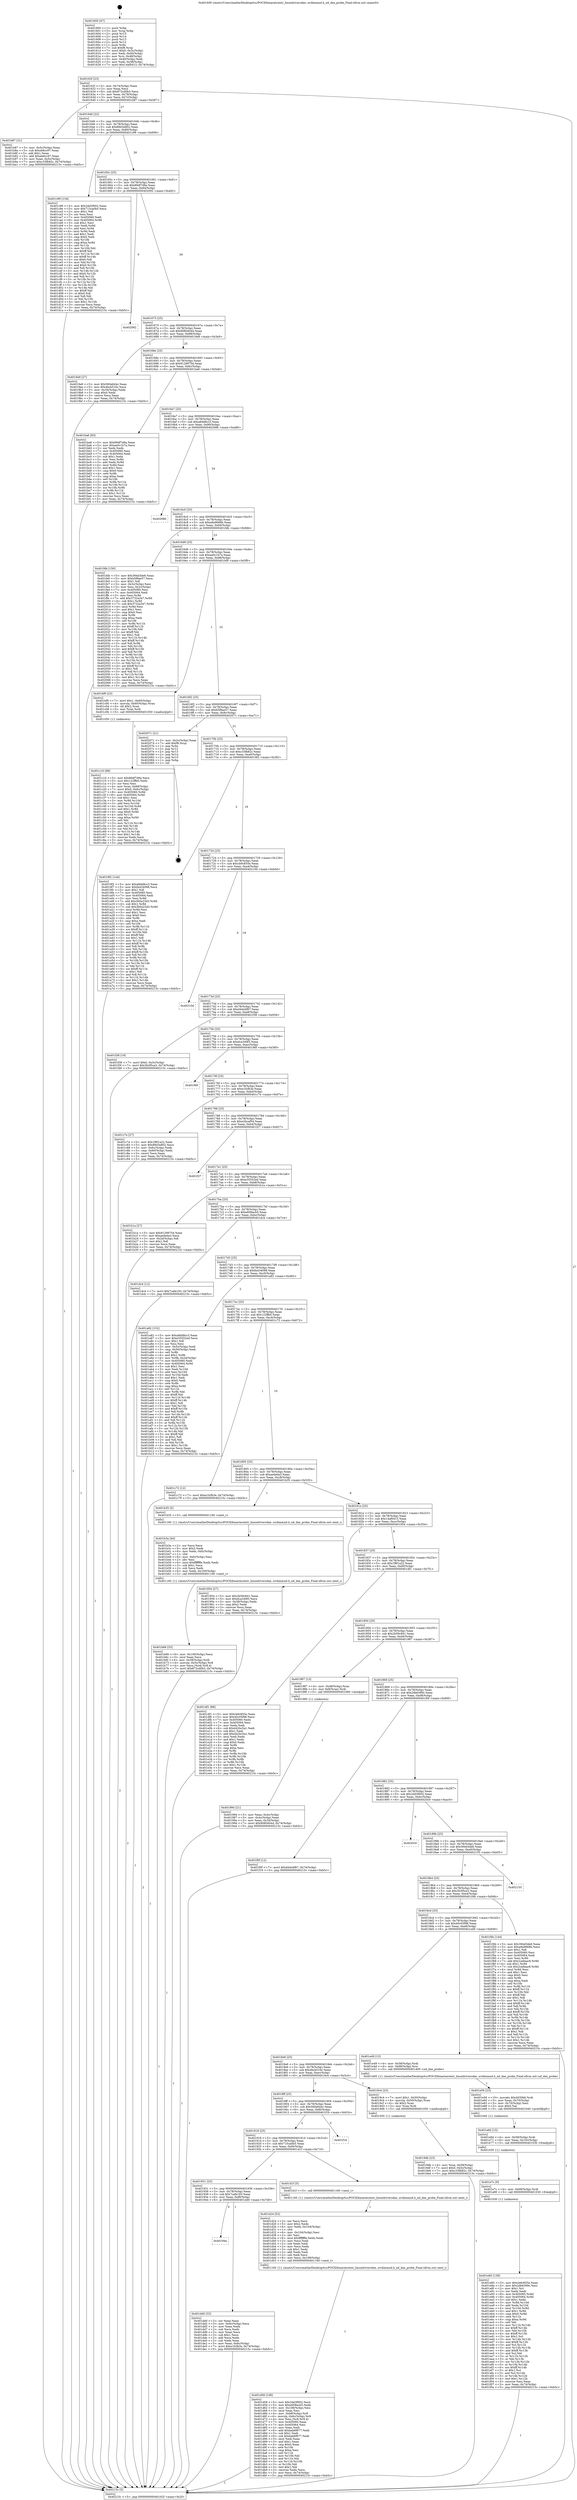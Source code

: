 digraph "0x401600" {
  label = "0x401600 (/mnt/c/Users/mathe/Desktop/tcc/POCII/binaries/extr_linuxdriversdax..nvdimmnd.h_nd_dax_probe_Final-ollvm.out::main(0))"
  labelloc = "t"
  node[shape=record]

  Entry [label="",width=0.3,height=0.3,shape=circle,fillcolor=black,style=filled]
  "0x40162f" [label="{
     0x40162f [23]\l
     | [instrs]\l
     &nbsp;&nbsp;0x40162f \<+3\>: mov -0x74(%rbp),%eax\l
     &nbsp;&nbsp;0x401632 \<+2\>: mov %eax,%ecx\l
     &nbsp;&nbsp;0x401634 \<+6\>: sub $0x872cd0b3,%ecx\l
     &nbsp;&nbsp;0x40163a \<+3\>: mov %eax,-0x78(%rbp)\l
     &nbsp;&nbsp;0x40163d \<+3\>: mov %ecx,-0x7c(%rbp)\l
     &nbsp;&nbsp;0x401640 \<+6\>: je 0000000000401b87 \<main+0x587\>\l
  }"]
  "0x401b87" [label="{
     0x401b87 [31]\l
     | [instrs]\l
     &nbsp;&nbsp;0x401b87 \<+3\>: mov -0x5c(%rbp),%eax\l
     &nbsp;&nbsp;0x401b8a \<+5\>: sub $0xeb6cc97,%eax\l
     &nbsp;&nbsp;0x401b8f \<+3\>: add $0x1,%eax\l
     &nbsp;&nbsp;0x401b92 \<+5\>: add $0xeb6cc97,%eax\l
     &nbsp;&nbsp;0x401b97 \<+3\>: mov %eax,-0x5c(%rbp)\l
     &nbsp;&nbsp;0x401b9a \<+7\>: movl $0xc33fb82c,-0x74(%rbp)\l
     &nbsp;&nbsp;0x401ba1 \<+5\>: jmp 000000000040215c \<main+0xb5c\>\l
  }"]
  "0x401646" [label="{
     0x401646 [22]\l
     | [instrs]\l
     &nbsp;&nbsp;0x401646 \<+5\>: jmp 000000000040164b \<main+0x4b\>\l
     &nbsp;&nbsp;0x40164b \<+3\>: mov -0x78(%rbp),%eax\l
     &nbsp;&nbsp;0x40164e \<+5\>: sub $0x89d3e802,%eax\l
     &nbsp;&nbsp;0x401653 \<+3\>: mov %eax,-0x80(%rbp)\l
     &nbsp;&nbsp;0x401656 \<+6\>: je 0000000000401c99 \<main+0x699\>\l
  }"]
  Exit [label="",width=0.3,height=0.3,shape=circle,fillcolor=black,style=filled,peripheries=2]
  "0x401c99" [label="{
     0x401c99 [134]\l
     | [instrs]\l
     &nbsp;&nbsp;0x401c99 \<+5\>: mov $0x2dd3f002,%eax\l
     &nbsp;&nbsp;0x401c9e \<+5\>: mov $0x715ca0b5,%ecx\l
     &nbsp;&nbsp;0x401ca3 \<+2\>: mov $0x1,%dl\l
     &nbsp;&nbsp;0x401ca5 \<+2\>: xor %esi,%esi\l
     &nbsp;&nbsp;0x401ca7 \<+7\>: mov 0x405060,%edi\l
     &nbsp;&nbsp;0x401cae \<+8\>: mov 0x405064,%r8d\l
     &nbsp;&nbsp;0x401cb6 \<+3\>: sub $0x1,%esi\l
     &nbsp;&nbsp;0x401cb9 \<+3\>: mov %edi,%r9d\l
     &nbsp;&nbsp;0x401cbc \<+3\>: add %esi,%r9d\l
     &nbsp;&nbsp;0x401cbf \<+4\>: imul %r9d,%edi\l
     &nbsp;&nbsp;0x401cc3 \<+3\>: and $0x1,%edi\l
     &nbsp;&nbsp;0x401cc6 \<+3\>: cmp $0x0,%edi\l
     &nbsp;&nbsp;0x401cc9 \<+4\>: sete %r10b\l
     &nbsp;&nbsp;0x401ccd \<+4\>: cmp $0xa,%r8d\l
     &nbsp;&nbsp;0x401cd1 \<+4\>: setl %r11b\l
     &nbsp;&nbsp;0x401cd5 \<+3\>: mov %r10b,%bl\l
     &nbsp;&nbsp;0x401cd8 \<+3\>: xor $0xff,%bl\l
     &nbsp;&nbsp;0x401cdb \<+3\>: mov %r11b,%r14b\l
     &nbsp;&nbsp;0x401cde \<+4\>: xor $0xff,%r14b\l
     &nbsp;&nbsp;0x401ce2 \<+3\>: xor $0x0,%dl\l
     &nbsp;&nbsp;0x401ce5 \<+3\>: mov %bl,%r15b\l
     &nbsp;&nbsp;0x401ce8 \<+4\>: and $0x0,%r15b\l
     &nbsp;&nbsp;0x401cec \<+3\>: and %dl,%r10b\l
     &nbsp;&nbsp;0x401cef \<+3\>: mov %r14b,%r12b\l
     &nbsp;&nbsp;0x401cf2 \<+4\>: and $0x0,%r12b\l
     &nbsp;&nbsp;0x401cf6 \<+3\>: and %dl,%r11b\l
     &nbsp;&nbsp;0x401cf9 \<+3\>: or %r10b,%r15b\l
     &nbsp;&nbsp;0x401cfc \<+3\>: or %r11b,%r12b\l
     &nbsp;&nbsp;0x401cff \<+3\>: xor %r12b,%r15b\l
     &nbsp;&nbsp;0x401d02 \<+3\>: or %r14b,%bl\l
     &nbsp;&nbsp;0x401d05 \<+3\>: xor $0xff,%bl\l
     &nbsp;&nbsp;0x401d08 \<+3\>: or $0x0,%dl\l
     &nbsp;&nbsp;0x401d0b \<+2\>: and %dl,%bl\l
     &nbsp;&nbsp;0x401d0d \<+3\>: or %bl,%r15b\l
     &nbsp;&nbsp;0x401d10 \<+4\>: test $0x1,%r15b\l
     &nbsp;&nbsp;0x401d14 \<+3\>: cmovne %ecx,%eax\l
     &nbsp;&nbsp;0x401d17 \<+3\>: mov %eax,-0x74(%rbp)\l
     &nbsp;&nbsp;0x401d1a \<+5\>: jmp 000000000040215c \<main+0xb5c\>\l
  }"]
  "0x40165c" [label="{
     0x40165c [25]\l
     | [instrs]\l
     &nbsp;&nbsp;0x40165c \<+5\>: jmp 0000000000401661 \<main+0x61\>\l
     &nbsp;&nbsp;0x401661 \<+3\>: mov -0x78(%rbp),%eax\l
     &nbsp;&nbsp;0x401664 \<+5\>: sub $0x89df7d9a,%eax\l
     &nbsp;&nbsp;0x401669 \<+6\>: mov %eax,-0x84(%rbp)\l
     &nbsp;&nbsp;0x40166f \<+6\>: je 0000000000402092 \<main+0xa92\>\l
  }"]
  "0x401e85" [label="{
     0x401e85 [138]\l
     | [instrs]\l
     &nbsp;&nbsp;0x401e85 \<+5\>: mov $0xcb9c855e,%eax\l
     &nbsp;&nbsp;0x401e8a \<+5\>: mov $0x2db6399c,%esi\l
     &nbsp;&nbsp;0x401e8f \<+2\>: mov $0x1,%cl\l
     &nbsp;&nbsp;0x401e91 \<+2\>: xor %edx,%edx\l
     &nbsp;&nbsp;0x401e93 \<+8\>: mov 0x405060,%r8d\l
     &nbsp;&nbsp;0x401e9b \<+8\>: mov 0x405064,%r9d\l
     &nbsp;&nbsp;0x401ea3 \<+3\>: sub $0x1,%edx\l
     &nbsp;&nbsp;0x401ea6 \<+3\>: mov %r8d,%r10d\l
     &nbsp;&nbsp;0x401ea9 \<+3\>: add %edx,%r10d\l
     &nbsp;&nbsp;0x401eac \<+4\>: imul %r10d,%r8d\l
     &nbsp;&nbsp;0x401eb0 \<+4\>: and $0x1,%r8d\l
     &nbsp;&nbsp;0x401eb4 \<+4\>: cmp $0x0,%r8d\l
     &nbsp;&nbsp;0x401eb8 \<+4\>: sete %r11b\l
     &nbsp;&nbsp;0x401ebc \<+4\>: cmp $0xa,%r9d\l
     &nbsp;&nbsp;0x401ec0 \<+3\>: setl %bl\l
     &nbsp;&nbsp;0x401ec3 \<+3\>: mov %r11b,%r14b\l
     &nbsp;&nbsp;0x401ec6 \<+4\>: xor $0xff,%r14b\l
     &nbsp;&nbsp;0x401eca \<+3\>: mov %bl,%r15b\l
     &nbsp;&nbsp;0x401ecd \<+4\>: xor $0xff,%r15b\l
     &nbsp;&nbsp;0x401ed1 \<+3\>: xor $0x1,%cl\l
     &nbsp;&nbsp;0x401ed4 \<+3\>: mov %r14b,%r12b\l
     &nbsp;&nbsp;0x401ed7 \<+4\>: and $0xff,%r12b\l
     &nbsp;&nbsp;0x401edb \<+3\>: and %cl,%r11b\l
     &nbsp;&nbsp;0x401ede \<+3\>: mov %r15b,%r13b\l
     &nbsp;&nbsp;0x401ee1 \<+4\>: and $0xff,%r13b\l
     &nbsp;&nbsp;0x401ee5 \<+2\>: and %cl,%bl\l
     &nbsp;&nbsp;0x401ee7 \<+3\>: or %r11b,%r12b\l
     &nbsp;&nbsp;0x401eea \<+3\>: or %bl,%r13b\l
     &nbsp;&nbsp;0x401eed \<+3\>: xor %r13b,%r12b\l
     &nbsp;&nbsp;0x401ef0 \<+3\>: or %r15b,%r14b\l
     &nbsp;&nbsp;0x401ef3 \<+4\>: xor $0xff,%r14b\l
     &nbsp;&nbsp;0x401ef7 \<+3\>: or $0x1,%cl\l
     &nbsp;&nbsp;0x401efa \<+3\>: and %cl,%r14b\l
     &nbsp;&nbsp;0x401efd \<+3\>: or %r14b,%r12b\l
     &nbsp;&nbsp;0x401f00 \<+4\>: test $0x1,%r12b\l
     &nbsp;&nbsp;0x401f04 \<+3\>: cmovne %esi,%eax\l
     &nbsp;&nbsp;0x401f07 \<+3\>: mov %eax,-0x74(%rbp)\l
     &nbsp;&nbsp;0x401f0a \<+5\>: jmp 000000000040215c \<main+0xb5c\>\l
  }"]
  "0x402092" [label="{
     0x402092\l
  }", style=dashed]
  "0x401675" [label="{
     0x401675 [25]\l
     | [instrs]\l
     &nbsp;&nbsp;0x401675 \<+5\>: jmp 000000000040167a \<main+0x7a\>\l
     &nbsp;&nbsp;0x40167a \<+3\>: mov -0x78(%rbp),%eax\l
     &nbsp;&nbsp;0x40167d \<+5\>: sub $0x90804044,%eax\l
     &nbsp;&nbsp;0x401682 \<+6\>: mov %eax,-0x88(%rbp)\l
     &nbsp;&nbsp;0x401688 \<+6\>: je 00000000004019a9 \<main+0x3a9\>\l
  }"]
  "0x401e7c" [label="{
     0x401e7c [9]\l
     | [instrs]\l
     &nbsp;&nbsp;0x401e7c \<+4\>: mov -0x68(%rbp),%rdi\l
     &nbsp;&nbsp;0x401e80 \<+5\>: call 0000000000401030 \<free@plt\>\l
     | [calls]\l
     &nbsp;&nbsp;0x401030 \{1\} (unknown)\l
  }"]
  "0x4019a9" [label="{
     0x4019a9 [27]\l
     | [instrs]\l
     &nbsp;&nbsp;0x4019a9 \<+5\>: mov $0x560a644c,%eax\l
     &nbsp;&nbsp;0x4019ae \<+5\>: mov $0x4bcb516c,%ecx\l
     &nbsp;&nbsp;0x4019b3 \<+3\>: mov -0x34(%rbp),%edx\l
     &nbsp;&nbsp;0x4019b6 \<+3\>: cmp $0x0,%edx\l
     &nbsp;&nbsp;0x4019b9 \<+3\>: cmove %ecx,%eax\l
     &nbsp;&nbsp;0x4019bc \<+3\>: mov %eax,-0x74(%rbp)\l
     &nbsp;&nbsp;0x4019bf \<+5\>: jmp 000000000040215c \<main+0xb5c\>\l
  }"]
  "0x40168e" [label="{
     0x40168e [25]\l
     | [instrs]\l
     &nbsp;&nbsp;0x40168e \<+5\>: jmp 0000000000401693 \<main+0x93\>\l
     &nbsp;&nbsp;0x401693 \<+3\>: mov -0x78(%rbp),%eax\l
     &nbsp;&nbsp;0x401696 \<+5\>: sub $0x9129975d,%eax\l
     &nbsp;&nbsp;0x40169b \<+6\>: mov %eax,-0x8c(%rbp)\l
     &nbsp;&nbsp;0x4016a1 \<+6\>: je 0000000000401ba6 \<main+0x5a6\>\l
  }"]
  "0x401e6d" [label="{
     0x401e6d [15]\l
     | [instrs]\l
     &nbsp;&nbsp;0x401e6d \<+4\>: mov -0x58(%rbp),%rdi\l
     &nbsp;&nbsp;0x401e71 \<+6\>: mov %eax,-0x10c(%rbp)\l
     &nbsp;&nbsp;0x401e77 \<+5\>: call 0000000000401030 \<free@plt\>\l
     | [calls]\l
     &nbsp;&nbsp;0x401030 \{1\} (unknown)\l
  }"]
  "0x401ba6" [label="{
     0x401ba6 [83]\l
     | [instrs]\l
     &nbsp;&nbsp;0x401ba6 \<+5\>: mov $0x89df7d9a,%eax\l
     &nbsp;&nbsp;0x401bab \<+5\>: mov $0xae0c1b7a,%ecx\l
     &nbsp;&nbsp;0x401bb0 \<+2\>: xor %edx,%edx\l
     &nbsp;&nbsp;0x401bb2 \<+7\>: mov 0x405060,%esi\l
     &nbsp;&nbsp;0x401bb9 \<+7\>: mov 0x405064,%edi\l
     &nbsp;&nbsp;0x401bc0 \<+3\>: sub $0x1,%edx\l
     &nbsp;&nbsp;0x401bc3 \<+3\>: mov %esi,%r8d\l
     &nbsp;&nbsp;0x401bc6 \<+3\>: add %edx,%r8d\l
     &nbsp;&nbsp;0x401bc9 \<+4\>: imul %r8d,%esi\l
     &nbsp;&nbsp;0x401bcd \<+3\>: and $0x1,%esi\l
     &nbsp;&nbsp;0x401bd0 \<+3\>: cmp $0x0,%esi\l
     &nbsp;&nbsp;0x401bd3 \<+4\>: sete %r9b\l
     &nbsp;&nbsp;0x401bd7 \<+3\>: cmp $0xa,%edi\l
     &nbsp;&nbsp;0x401bda \<+4\>: setl %r10b\l
     &nbsp;&nbsp;0x401bde \<+3\>: mov %r9b,%r11b\l
     &nbsp;&nbsp;0x401be1 \<+3\>: and %r10b,%r11b\l
     &nbsp;&nbsp;0x401be4 \<+3\>: xor %r10b,%r9b\l
     &nbsp;&nbsp;0x401be7 \<+3\>: or %r9b,%r11b\l
     &nbsp;&nbsp;0x401bea \<+4\>: test $0x1,%r11b\l
     &nbsp;&nbsp;0x401bee \<+3\>: cmovne %ecx,%eax\l
     &nbsp;&nbsp;0x401bf1 \<+3\>: mov %eax,-0x74(%rbp)\l
     &nbsp;&nbsp;0x401bf4 \<+5\>: jmp 000000000040215c \<main+0xb5c\>\l
  }"]
  "0x4016a7" [label="{
     0x4016a7 [25]\l
     | [instrs]\l
     &nbsp;&nbsp;0x4016a7 \<+5\>: jmp 00000000004016ac \<main+0xac\>\l
     &nbsp;&nbsp;0x4016ac \<+3\>: mov -0x78(%rbp),%eax\l
     &nbsp;&nbsp;0x4016af \<+5\>: sub $0xa8dd8cc3,%eax\l
     &nbsp;&nbsp;0x4016b4 \<+6\>: mov %eax,-0x90(%rbp)\l
     &nbsp;&nbsp;0x4016ba \<+6\>: je 0000000000402086 \<main+0xa86\>\l
  }"]
  "0x401e56" [label="{
     0x401e56 [23]\l
     | [instrs]\l
     &nbsp;&nbsp;0x401e56 \<+10\>: movabs $0x4030b6,%rdi\l
     &nbsp;&nbsp;0x401e60 \<+3\>: mov %eax,-0x70(%rbp)\l
     &nbsp;&nbsp;0x401e63 \<+3\>: mov -0x70(%rbp),%esi\l
     &nbsp;&nbsp;0x401e66 \<+2\>: mov $0x0,%al\l
     &nbsp;&nbsp;0x401e68 \<+5\>: call 0000000000401040 \<printf@plt\>\l
     | [calls]\l
     &nbsp;&nbsp;0x401040 \{1\} (unknown)\l
  }"]
  "0x402086" [label="{
     0x402086\l
  }", style=dashed]
  "0x4016c0" [label="{
     0x4016c0 [25]\l
     | [instrs]\l
     &nbsp;&nbsp;0x4016c0 \<+5\>: jmp 00000000004016c5 \<main+0xc5\>\l
     &nbsp;&nbsp;0x4016c5 \<+3\>: mov -0x78(%rbp),%eax\l
     &nbsp;&nbsp;0x4016c8 \<+5\>: sub $0xa9a9668b,%eax\l
     &nbsp;&nbsp;0x4016cd \<+6\>: mov %eax,-0x94(%rbp)\l
     &nbsp;&nbsp;0x4016d3 \<+6\>: je 0000000000401fdb \<main+0x9db\>\l
  }"]
  "0x40194a" [label="{
     0x40194a\l
  }", style=dashed]
  "0x401fdb" [label="{
     0x401fdb [150]\l
     | [instrs]\l
     &nbsp;&nbsp;0x401fdb \<+5\>: mov $0x394d3de6,%eax\l
     &nbsp;&nbsp;0x401fe0 \<+5\>: mov $0xb5f8ae57,%ecx\l
     &nbsp;&nbsp;0x401fe5 \<+2\>: mov $0x1,%dl\l
     &nbsp;&nbsp;0x401fe7 \<+3\>: mov -0x3c(%rbp),%esi\l
     &nbsp;&nbsp;0x401fea \<+3\>: mov %esi,-0x2c(%rbp)\l
     &nbsp;&nbsp;0x401fed \<+7\>: mov 0x405060,%esi\l
     &nbsp;&nbsp;0x401ff4 \<+7\>: mov 0x405064,%edi\l
     &nbsp;&nbsp;0x401ffb \<+3\>: mov %esi,%r8d\l
     &nbsp;&nbsp;0x401ffe \<+7\>: add $0x3732a347,%r8d\l
     &nbsp;&nbsp;0x402005 \<+4\>: sub $0x1,%r8d\l
     &nbsp;&nbsp;0x402009 \<+7\>: sub $0x3732a347,%r8d\l
     &nbsp;&nbsp;0x402010 \<+4\>: imul %r8d,%esi\l
     &nbsp;&nbsp;0x402014 \<+3\>: and $0x1,%esi\l
     &nbsp;&nbsp;0x402017 \<+3\>: cmp $0x0,%esi\l
     &nbsp;&nbsp;0x40201a \<+4\>: sete %r9b\l
     &nbsp;&nbsp;0x40201e \<+3\>: cmp $0xa,%edi\l
     &nbsp;&nbsp;0x402021 \<+4\>: setl %r10b\l
     &nbsp;&nbsp;0x402025 \<+3\>: mov %r9b,%r11b\l
     &nbsp;&nbsp;0x402028 \<+4\>: xor $0xff,%r11b\l
     &nbsp;&nbsp;0x40202c \<+3\>: mov %r10b,%bl\l
     &nbsp;&nbsp;0x40202f \<+3\>: xor $0xff,%bl\l
     &nbsp;&nbsp;0x402032 \<+3\>: xor $0x1,%dl\l
     &nbsp;&nbsp;0x402035 \<+3\>: mov %r11b,%r14b\l
     &nbsp;&nbsp;0x402038 \<+4\>: and $0xff,%r14b\l
     &nbsp;&nbsp;0x40203c \<+3\>: and %dl,%r9b\l
     &nbsp;&nbsp;0x40203f \<+3\>: mov %bl,%r15b\l
     &nbsp;&nbsp;0x402042 \<+4\>: and $0xff,%r15b\l
     &nbsp;&nbsp;0x402046 \<+3\>: and %dl,%r10b\l
     &nbsp;&nbsp;0x402049 \<+3\>: or %r9b,%r14b\l
     &nbsp;&nbsp;0x40204c \<+3\>: or %r10b,%r15b\l
     &nbsp;&nbsp;0x40204f \<+3\>: xor %r15b,%r14b\l
     &nbsp;&nbsp;0x402052 \<+3\>: or %bl,%r11b\l
     &nbsp;&nbsp;0x402055 \<+4\>: xor $0xff,%r11b\l
     &nbsp;&nbsp;0x402059 \<+3\>: or $0x1,%dl\l
     &nbsp;&nbsp;0x40205c \<+3\>: and %dl,%r11b\l
     &nbsp;&nbsp;0x40205f \<+3\>: or %r11b,%r14b\l
     &nbsp;&nbsp;0x402062 \<+4\>: test $0x1,%r14b\l
     &nbsp;&nbsp;0x402066 \<+3\>: cmovne %ecx,%eax\l
     &nbsp;&nbsp;0x402069 \<+3\>: mov %eax,-0x74(%rbp)\l
     &nbsp;&nbsp;0x40206c \<+5\>: jmp 000000000040215c \<main+0xb5c\>\l
  }"]
  "0x4016d9" [label="{
     0x4016d9 [25]\l
     | [instrs]\l
     &nbsp;&nbsp;0x4016d9 \<+5\>: jmp 00000000004016de \<main+0xde\>\l
     &nbsp;&nbsp;0x4016de \<+3\>: mov -0x78(%rbp),%eax\l
     &nbsp;&nbsp;0x4016e1 \<+5\>: sub $0xae0c1b7a,%eax\l
     &nbsp;&nbsp;0x4016e6 \<+6\>: mov %eax,-0x98(%rbp)\l
     &nbsp;&nbsp;0x4016ec \<+6\>: je 0000000000401bf9 \<main+0x5f9\>\l
  }"]
  "0x401dd0" [label="{
     0x401dd0 [33]\l
     | [instrs]\l
     &nbsp;&nbsp;0x401dd0 \<+2\>: xor %eax,%eax\l
     &nbsp;&nbsp;0x401dd2 \<+3\>: mov -0x6c(%rbp),%ecx\l
     &nbsp;&nbsp;0x401dd5 \<+2\>: mov %eax,%edx\l
     &nbsp;&nbsp;0x401dd7 \<+2\>: sub %ecx,%edx\l
     &nbsp;&nbsp;0x401dd9 \<+2\>: mov %eax,%ecx\l
     &nbsp;&nbsp;0x401ddb \<+3\>: sub $0x1,%ecx\l
     &nbsp;&nbsp;0x401dde \<+2\>: add %ecx,%edx\l
     &nbsp;&nbsp;0x401de0 \<+2\>: sub %edx,%eax\l
     &nbsp;&nbsp;0x401de2 \<+3\>: mov %eax,-0x6c(%rbp)\l
     &nbsp;&nbsp;0x401de5 \<+7\>: movl $0xe1fcfb3e,-0x74(%rbp)\l
     &nbsp;&nbsp;0x401dec \<+5\>: jmp 000000000040215c \<main+0xb5c\>\l
  }"]
  "0x401bf9" [label="{
     0x401bf9 [23]\l
     | [instrs]\l
     &nbsp;&nbsp;0x401bf9 \<+7\>: movl $0x1,-0x60(%rbp)\l
     &nbsp;&nbsp;0x401c00 \<+4\>: movslq -0x60(%rbp),%rax\l
     &nbsp;&nbsp;0x401c04 \<+4\>: shl $0x2,%rax\l
     &nbsp;&nbsp;0x401c08 \<+3\>: mov %rax,%rdi\l
     &nbsp;&nbsp;0x401c0b \<+5\>: call 0000000000401050 \<malloc@plt\>\l
     | [calls]\l
     &nbsp;&nbsp;0x401050 \{1\} (unknown)\l
  }"]
  "0x4016f2" [label="{
     0x4016f2 [25]\l
     | [instrs]\l
     &nbsp;&nbsp;0x4016f2 \<+5\>: jmp 00000000004016f7 \<main+0xf7\>\l
     &nbsp;&nbsp;0x4016f7 \<+3\>: mov -0x78(%rbp),%eax\l
     &nbsp;&nbsp;0x4016fa \<+5\>: sub $0xb5f8ae57,%eax\l
     &nbsp;&nbsp;0x4016ff \<+6\>: mov %eax,-0x9c(%rbp)\l
     &nbsp;&nbsp;0x401705 \<+6\>: je 0000000000402071 \<main+0xa71\>\l
  }"]
  "0x401d58" [label="{
     0x401d58 [108]\l
     | [instrs]\l
     &nbsp;&nbsp;0x401d58 \<+5\>: mov $0x2dd3f002,%ecx\l
     &nbsp;&nbsp;0x401d5d \<+5\>: mov $0xe608acb5,%edx\l
     &nbsp;&nbsp;0x401d62 \<+6\>: mov -0x108(%rbp),%esi\l
     &nbsp;&nbsp;0x401d68 \<+3\>: imul %eax,%esi\l
     &nbsp;&nbsp;0x401d6b \<+4\>: mov -0x68(%rbp),%r8\l
     &nbsp;&nbsp;0x401d6f \<+4\>: movslq -0x6c(%rbp),%r9\l
     &nbsp;&nbsp;0x401d73 \<+4\>: mov %esi,(%r8,%r9,4)\l
     &nbsp;&nbsp;0x401d77 \<+7\>: mov 0x405060,%eax\l
     &nbsp;&nbsp;0x401d7e \<+7\>: mov 0x405064,%esi\l
     &nbsp;&nbsp;0x401d85 \<+2\>: mov %eax,%edi\l
     &nbsp;&nbsp;0x401d87 \<+6\>: add $0xbab6f677,%edi\l
     &nbsp;&nbsp;0x401d8d \<+3\>: sub $0x1,%edi\l
     &nbsp;&nbsp;0x401d90 \<+6\>: sub $0xbab6f677,%edi\l
     &nbsp;&nbsp;0x401d96 \<+3\>: imul %edi,%eax\l
     &nbsp;&nbsp;0x401d99 \<+3\>: and $0x1,%eax\l
     &nbsp;&nbsp;0x401d9c \<+3\>: cmp $0x0,%eax\l
     &nbsp;&nbsp;0x401d9f \<+4\>: sete %r10b\l
     &nbsp;&nbsp;0x401da3 \<+3\>: cmp $0xa,%esi\l
     &nbsp;&nbsp;0x401da6 \<+4\>: setl %r11b\l
     &nbsp;&nbsp;0x401daa \<+3\>: mov %r10b,%bl\l
     &nbsp;&nbsp;0x401dad \<+3\>: and %r11b,%bl\l
     &nbsp;&nbsp;0x401db0 \<+3\>: xor %r11b,%r10b\l
     &nbsp;&nbsp;0x401db3 \<+3\>: or %r10b,%bl\l
     &nbsp;&nbsp;0x401db6 \<+3\>: test $0x1,%bl\l
     &nbsp;&nbsp;0x401db9 \<+3\>: cmovne %edx,%ecx\l
     &nbsp;&nbsp;0x401dbc \<+3\>: mov %ecx,-0x74(%rbp)\l
     &nbsp;&nbsp;0x401dbf \<+5\>: jmp 000000000040215c \<main+0xb5c\>\l
  }"]
  "0x402071" [label="{
     0x402071 [21]\l
     | [instrs]\l
     &nbsp;&nbsp;0x402071 \<+3\>: mov -0x2c(%rbp),%eax\l
     &nbsp;&nbsp;0x402074 \<+7\>: add $0xf8,%rsp\l
     &nbsp;&nbsp;0x40207b \<+1\>: pop %rbx\l
     &nbsp;&nbsp;0x40207c \<+2\>: pop %r12\l
     &nbsp;&nbsp;0x40207e \<+2\>: pop %r13\l
     &nbsp;&nbsp;0x402080 \<+2\>: pop %r14\l
     &nbsp;&nbsp;0x402082 \<+2\>: pop %r15\l
     &nbsp;&nbsp;0x402084 \<+1\>: pop %rbp\l
     &nbsp;&nbsp;0x402085 \<+1\>: ret\l
  }"]
  "0x40170b" [label="{
     0x40170b [25]\l
     | [instrs]\l
     &nbsp;&nbsp;0x40170b \<+5\>: jmp 0000000000401710 \<main+0x110\>\l
     &nbsp;&nbsp;0x401710 \<+3\>: mov -0x78(%rbp),%eax\l
     &nbsp;&nbsp;0x401713 \<+5\>: sub $0xc33fb82c,%eax\l
     &nbsp;&nbsp;0x401718 \<+6\>: mov %eax,-0xa0(%rbp)\l
     &nbsp;&nbsp;0x40171e \<+6\>: je 00000000004019f2 \<main+0x3f2\>\l
  }"]
  "0x401d24" [label="{
     0x401d24 [52]\l
     | [instrs]\l
     &nbsp;&nbsp;0x401d24 \<+2\>: xor %ecx,%ecx\l
     &nbsp;&nbsp;0x401d26 \<+5\>: mov $0x2,%edx\l
     &nbsp;&nbsp;0x401d2b \<+6\>: mov %edx,-0x104(%rbp)\l
     &nbsp;&nbsp;0x401d31 \<+1\>: cltd\l
     &nbsp;&nbsp;0x401d32 \<+6\>: mov -0x104(%rbp),%esi\l
     &nbsp;&nbsp;0x401d38 \<+2\>: idiv %esi\l
     &nbsp;&nbsp;0x401d3a \<+6\>: imul $0xfffffffe,%edx,%edx\l
     &nbsp;&nbsp;0x401d40 \<+2\>: mov %ecx,%edi\l
     &nbsp;&nbsp;0x401d42 \<+2\>: sub %edx,%edi\l
     &nbsp;&nbsp;0x401d44 \<+2\>: mov %ecx,%edx\l
     &nbsp;&nbsp;0x401d46 \<+3\>: sub $0x1,%edx\l
     &nbsp;&nbsp;0x401d49 \<+2\>: add %edx,%edi\l
     &nbsp;&nbsp;0x401d4b \<+2\>: sub %edi,%ecx\l
     &nbsp;&nbsp;0x401d4d \<+6\>: mov %ecx,-0x108(%rbp)\l
     &nbsp;&nbsp;0x401d53 \<+5\>: call 0000000000401160 \<next_i\>\l
     | [calls]\l
     &nbsp;&nbsp;0x401160 \{1\} (/mnt/c/Users/mathe/Desktop/tcc/POCII/binaries/extr_linuxdriversdax..nvdimmnd.h_nd_dax_probe_Final-ollvm.out::next_i)\l
  }"]
  "0x4019f2" [label="{
     0x4019f2 [144]\l
     | [instrs]\l
     &nbsp;&nbsp;0x4019f2 \<+5\>: mov $0xa8dd8cc3,%eax\l
     &nbsp;&nbsp;0x4019f7 \<+5\>: mov $0xfa434098,%ecx\l
     &nbsp;&nbsp;0x4019fc \<+2\>: mov $0x1,%dl\l
     &nbsp;&nbsp;0x4019fe \<+7\>: mov 0x405060,%esi\l
     &nbsp;&nbsp;0x401a05 \<+7\>: mov 0x405064,%edi\l
     &nbsp;&nbsp;0x401a0c \<+3\>: mov %esi,%r8d\l
     &nbsp;&nbsp;0x401a0f \<+7\>: add $0x3b0a23d3,%r8d\l
     &nbsp;&nbsp;0x401a16 \<+4\>: sub $0x1,%r8d\l
     &nbsp;&nbsp;0x401a1a \<+7\>: sub $0x3b0a23d3,%r8d\l
     &nbsp;&nbsp;0x401a21 \<+4\>: imul %r8d,%esi\l
     &nbsp;&nbsp;0x401a25 \<+3\>: and $0x1,%esi\l
     &nbsp;&nbsp;0x401a28 \<+3\>: cmp $0x0,%esi\l
     &nbsp;&nbsp;0x401a2b \<+4\>: sete %r9b\l
     &nbsp;&nbsp;0x401a2f \<+3\>: cmp $0xa,%edi\l
     &nbsp;&nbsp;0x401a32 \<+4\>: setl %r10b\l
     &nbsp;&nbsp;0x401a36 \<+3\>: mov %r9b,%r11b\l
     &nbsp;&nbsp;0x401a39 \<+4\>: xor $0xff,%r11b\l
     &nbsp;&nbsp;0x401a3d \<+3\>: mov %r10b,%bl\l
     &nbsp;&nbsp;0x401a40 \<+3\>: xor $0xff,%bl\l
     &nbsp;&nbsp;0x401a43 \<+3\>: xor $0x1,%dl\l
     &nbsp;&nbsp;0x401a46 \<+3\>: mov %r11b,%r14b\l
     &nbsp;&nbsp;0x401a49 \<+4\>: and $0xff,%r14b\l
     &nbsp;&nbsp;0x401a4d \<+3\>: and %dl,%r9b\l
     &nbsp;&nbsp;0x401a50 \<+3\>: mov %bl,%r15b\l
     &nbsp;&nbsp;0x401a53 \<+4\>: and $0xff,%r15b\l
     &nbsp;&nbsp;0x401a57 \<+3\>: and %dl,%r10b\l
     &nbsp;&nbsp;0x401a5a \<+3\>: or %r9b,%r14b\l
     &nbsp;&nbsp;0x401a5d \<+3\>: or %r10b,%r15b\l
     &nbsp;&nbsp;0x401a60 \<+3\>: xor %r15b,%r14b\l
     &nbsp;&nbsp;0x401a63 \<+3\>: or %bl,%r11b\l
     &nbsp;&nbsp;0x401a66 \<+4\>: xor $0xff,%r11b\l
     &nbsp;&nbsp;0x401a6a \<+3\>: or $0x1,%dl\l
     &nbsp;&nbsp;0x401a6d \<+3\>: and %dl,%r11b\l
     &nbsp;&nbsp;0x401a70 \<+3\>: or %r11b,%r14b\l
     &nbsp;&nbsp;0x401a73 \<+4\>: test $0x1,%r14b\l
     &nbsp;&nbsp;0x401a77 \<+3\>: cmovne %ecx,%eax\l
     &nbsp;&nbsp;0x401a7a \<+3\>: mov %eax,-0x74(%rbp)\l
     &nbsp;&nbsp;0x401a7d \<+5\>: jmp 000000000040215c \<main+0xb5c\>\l
  }"]
  "0x401724" [label="{
     0x401724 [25]\l
     | [instrs]\l
     &nbsp;&nbsp;0x401724 \<+5\>: jmp 0000000000401729 \<main+0x129\>\l
     &nbsp;&nbsp;0x401729 \<+3\>: mov -0x78(%rbp),%eax\l
     &nbsp;&nbsp;0x40172c \<+5\>: sub $0xcb9c855e,%eax\l
     &nbsp;&nbsp;0x401731 \<+6\>: mov %eax,-0xa4(%rbp)\l
     &nbsp;&nbsp;0x401737 \<+6\>: je 000000000040210d \<main+0xb0d\>\l
  }"]
  "0x401931" [label="{
     0x401931 [25]\l
     | [instrs]\l
     &nbsp;&nbsp;0x401931 \<+5\>: jmp 0000000000401936 \<main+0x336\>\l
     &nbsp;&nbsp;0x401936 \<+3\>: mov -0x78(%rbp),%eax\l
     &nbsp;&nbsp;0x401939 \<+5\>: sub $0x7cafe193,%eax\l
     &nbsp;&nbsp;0x40193e \<+6\>: mov %eax,-0xf8(%rbp)\l
     &nbsp;&nbsp;0x401944 \<+6\>: je 0000000000401dd0 \<main+0x7d0\>\l
  }"]
  "0x40210d" [label="{
     0x40210d\l
  }", style=dashed]
  "0x40173d" [label="{
     0x40173d [25]\l
     | [instrs]\l
     &nbsp;&nbsp;0x40173d \<+5\>: jmp 0000000000401742 \<main+0x142\>\l
     &nbsp;&nbsp;0x401742 \<+3\>: mov -0x78(%rbp),%eax\l
     &nbsp;&nbsp;0x401745 \<+5\>: sub $0xd4444f67,%eax\l
     &nbsp;&nbsp;0x40174a \<+6\>: mov %eax,-0xa8(%rbp)\l
     &nbsp;&nbsp;0x401750 \<+6\>: je 0000000000401f38 \<main+0x938\>\l
  }"]
  "0x401d1f" [label="{
     0x401d1f [5]\l
     | [instrs]\l
     &nbsp;&nbsp;0x401d1f \<+5\>: call 0000000000401160 \<next_i\>\l
     | [calls]\l
     &nbsp;&nbsp;0x401160 \{1\} (/mnt/c/Users/mathe/Desktop/tcc/POCII/binaries/extr_linuxdriversdax..nvdimmnd.h_nd_dax_probe_Final-ollvm.out::next_i)\l
  }"]
  "0x401f38" [label="{
     0x401f38 [19]\l
     | [instrs]\l
     &nbsp;&nbsp;0x401f38 \<+7\>: movl $0x0,-0x3c(%rbp)\l
     &nbsp;&nbsp;0x401f3f \<+7\>: movl $0x3b3f5ce2,-0x74(%rbp)\l
     &nbsp;&nbsp;0x401f46 \<+5\>: jmp 000000000040215c \<main+0xb5c\>\l
  }"]
  "0x401756" [label="{
     0x401756 [25]\l
     | [instrs]\l
     &nbsp;&nbsp;0x401756 \<+5\>: jmp 000000000040175b \<main+0x15b\>\l
     &nbsp;&nbsp;0x40175b \<+3\>: mov -0x78(%rbp),%eax\l
     &nbsp;&nbsp;0x40175e \<+5\>: sub $0xdca349f3,%eax\l
     &nbsp;&nbsp;0x401763 \<+6\>: mov %eax,-0xac(%rbp)\l
     &nbsp;&nbsp;0x401769 \<+6\>: je 000000000040196f \<main+0x36f\>\l
  }"]
  "0x401918" [label="{
     0x401918 [25]\l
     | [instrs]\l
     &nbsp;&nbsp;0x401918 \<+5\>: jmp 000000000040191d \<main+0x31d\>\l
     &nbsp;&nbsp;0x40191d \<+3\>: mov -0x78(%rbp),%eax\l
     &nbsp;&nbsp;0x401920 \<+5\>: sub $0x715ca0b5,%eax\l
     &nbsp;&nbsp;0x401925 \<+6\>: mov %eax,-0xf4(%rbp)\l
     &nbsp;&nbsp;0x40192b \<+6\>: je 0000000000401d1f \<main+0x71f\>\l
  }"]
  "0x40196f" [label="{
     0x40196f\l
  }", style=dashed]
  "0x40176f" [label="{
     0x40176f [25]\l
     | [instrs]\l
     &nbsp;&nbsp;0x40176f \<+5\>: jmp 0000000000401774 \<main+0x174\>\l
     &nbsp;&nbsp;0x401774 \<+3\>: mov -0x78(%rbp),%eax\l
     &nbsp;&nbsp;0x401777 \<+5\>: sub $0xe1fcfb3e,%eax\l
     &nbsp;&nbsp;0x40177c \<+6\>: mov %eax,-0xb0(%rbp)\l
     &nbsp;&nbsp;0x401782 \<+6\>: je 0000000000401c7e \<main+0x67e\>\l
  }"]
  "0x401f1b" [label="{
     0x401f1b\l
  }", style=dashed]
  "0x401c7e" [label="{
     0x401c7e [27]\l
     | [instrs]\l
     &nbsp;&nbsp;0x401c7e \<+5\>: mov $0x1f8f1a22,%eax\l
     &nbsp;&nbsp;0x401c83 \<+5\>: mov $0x89d3e802,%ecx\l
     &nbsp;&nbsp;0x401c88 \<+3\>: mov -0x6c(%rbp),%edx\l
     &nbsp;&nbsp;0x401c8b \<+3\>: cmp -0x60(%rbp),%edx\l
     &nbsp;&nbsp;0x401c8e \<+3\>: cmovl %ecx,%eax\l
     &nbsp;&nbsp;0x401c91 \<+3\>: mov %eax,-0x74(%rbp)\l
     &nbsp;&nbsp;0x401c94 \<+5\>: jmp 000000000040215c \<main+0xb5c\>\l
  }"]
  "0x401788" [label="{
     0x401788 [25]\l
     | [instrs]\l
     &nbsp;&nbsp;0x401788 \<+5\>: jmp 000000000040178d \<main+0x18d\>\l
     &nbsp;&nbsp;0x40178d \<+3\>: mov -0x78(%rbp),%eax\l
     &nbsp;&nbsp;0x401790 \<+5\>: sub $0xe2bcaf54,%eax\l
     &nbsp;&nbsp;0x401795 \<+6\>: mov %eax,-0xb4(%rbp)\l
     &nbsp;&nbsp;0x40179b \<+6\>: je 0000000000401f27 \<main+0x927\>\l
  }"]
  "0x401c10" [label="{
     0x401c10 [98]\l
     | [instrs]\l
     &nbsp;&nbsp;0x401c10 \<+5\>: mov $0x89df7d9a,%ecx\l
     &nbsp;&nbsp;0x401c15 \<+5\>: mov $0x122ffb0,%edx\l
     &nbsp;&nbsp;0x401c1a \<+2\>: xor %esi,%esi\l
     &nbsp;&nbsp;0x401c1c \<+4\>: mov %rax,-0x68(%rbp)\l
     &nbsp;&nbsp;0x401c20 \<+7\>: movl $0x0,-0x6c(%rbp)\l
     &nbsp;&nbsp;0x401c27 \<+8\>: mov 0x405060,%r8d\l
     &nbsp;&nbsp;0x401c2f \<+8\>: mov 0x405064,%r9d\l
     &nbsp;&nbsp;0x401c37 \<+3\>: sub $0x1,%esi\l
     &nbsp;&nbsp;0x401c3a \<+3\>: mov %r8d,%r10d\l
     &nbsp;&nbsp;0x401c3d \<+3\>: add %esi,%r10d\l
     &nbsp;&nbsp;0x401c40 \<+4\>: imul %r10d,%r8d\l
     &nbsp;&nbsp;0x401c44 \<+4\>: and $0x1,%r8d\l
     &nbsp;&nbsp;0x401c48 \<+4\>: cmp $0x0,%r8d\l
     &nbsp;&nbsp;0x401c4c \<+4\>: sete %r11b\l
     &nbsp;&nbsp;0x401c50 \<+4\>: cmp $0xa,%r9d\l
     &nbsp;&nbsp;0x401c54 \<+3\>: setl %bl\l
     &nbsp;&nbsp;0x401c57 \<+3\>: mov %r11b,%r14b\l
     &nbsp;&nbsp;0x401c5a \<+3\>: and %bl,%r14b\l
     &nbsp;&nbsp;0x401c5d \<+3\>: xor %bl,%r11b\l
     &nbsp;&nbsp;0x401c60 \<+3\>: or %r11b,%r14b\l
     &nbsp;&nbsp;0x401c63 \<+4\>: test $0x1,%r14b\l
     &nbsp;&nbsp;0x401c67 \<+3\>: cmovne %edx,%ecx\l
     &nbsp;&nbsp;0x401c6a \<+3\>: mov %ecx,-0x74(%rbp)\l
     &nbsp;&nbsp;0x401c6d \<+5\>: jmp 000000000040215c \<main+0xb5c\>\l
  }"]
  "0x401f27" [label="{
     0x401f27\l
  }", style=dashed]
  "0x4017a1" [label="{
     0x4017a1 [25]\l
     | [instrs]\l
     &nbsp;&nbsp;0x4017a1 \<+5\>: jmp 00000000004017a6 \<main+0x1a6\>\l
     &nbsp;&nbsp;0x4017a6 \<+3\>: mov -0x78(%rbp),%eax\l
     &nbsp;&nbsp;0x4017a9 \<+5\>: sub $0xe35552ed,%eax\l
     &nbsp;&nbsp;0x4017ae \<+6\>: mov %eax,-0xb8(%rbp)\l
     &nbsp;&nbsp;0x4017b4 \<+6\>: je 0000000000401b1a \<main+0x51a\>\l
  }"]
  "0x401b66" [label="{
     0x401b66 [33]\l
     | [instrs]\l
     &nbsp;&nbsp;0x401b66 \<+6\>: mov -0x100(%rbp),%ecx\l
     &nbsp;&nbsp;0x401b6c \<+3\>: imul %eax,%ecx\l
     &nbsp;&nbsp;0x401b6f \<+4\>: mov -0x58(%rbp),%rdi\l
     &nbsp;&nbsp;0x401b73 \<+4\>: movslq -0x5c(%rbp),%r8\l
     &nbsp;&nbsp;0x401b77 \<+4\>: mov %ecx,(%rdi,%r8,4)\l
     &nbsp;&nbsp;0x401b7b \<+7\>: movl $0x872cd0b3,-0x74(%rbp)\l
     &nbsp;&nbsp;0x401b82 \<+5\>: jmp 000000000040215c \<main+0xb5c\>\l
  }"]
  "0x401b1a" [label="{
     0x401b1a [27]\l
     | [instrs]\l
     &nbsp;&nbsp;0x401b1a \<+5\>: mov $0x9129975d,%eax\l
     &nbsp;&nbsp;0x401b1f \<+5\>: mov $0xaededa3,%ecx\l
     &nbsp;&nbsp;0x401b24 \<+3\>: mov -0x2d(%rbp),%dl\l
     &nbsp;&nbsp;0x401b27 \<+3\>: test $0x1,%dl\l
     &nbsp;&nbsp;0x401b2a \<+3\>: cmovne %ecx,%eax\l
     &nbsp;&nbsp;0x401b2d \<+3\>: mov %eax,-0x74(%rbp)\l
     &nbsp;&nbsp;0x401b30 \<+5\>: jmp 000000000040215c \<main+0xb5c\>\l
  }"]
  "0x4017ba" [label="{
     0x4017ba [25]\l
     | [instrs]\l
     &nbsp;&nbsp;0x4017ba \<+5\>: jmp 00000000004017bf \<main+0x1bf\>\l
     &nbsp;&nbsp;0x4017bf \<+3\>: mov -0x78(%rbp),%eax\l
     &nbsp;&nbsp;0x4017c2 \<+5\>: sub $0xe608acb5,%eax\l
     &nbsp;&nbsp;0x4017c7 \<+6\>: mov %eax,-0xbc(%rbp)\l
     &nbsp;&nbsp;0x4017cd \<+6\>: je 0000000000401dc4 \<main+0x7c4\>\l
  }"]
  "0x401b3a" [label="{
     0x401b3a [44]\l
     | [instrs]\l
     &nbsp;&nbsp;0x401b3a \<+2\>: xor %ecx,%ecx\l
     &nbsp;&nbsp;0x401b3c \<+5\>: mov $0x2,%edx\l
     &nbsp;&nbsp;0x401b41 \<+6\>: mov %edx,-0xfc(%rbp)\l
     &nbsp;&nbsp;0x401b47 \<+1\>: cltd\l
     &nbsp;&nbsp;0x401b48 \<+6\>: mov -0xfc(%rbp),%esi\l
     &nbsp;&nbsp;0x401b4e \<+2\>: idiv %esi\l
     &nbsp;&nbsp;0x401b50 \<+6\>: imul $0xfffffffe,%edx,%edx\l
     &nbsp;&nbsp;0x401b56 \<+3\>: sub $0x1,%ecx\l
     &nbsp;&nbsp;0x401b59 \<+2\>: sub %ecx,%edx\l
     &nbsp;&nbsp;0x401b5b \<+6\>: mov %edx,-0x100(%rbp)\l
     &nbsp;&nbsp;0x401b61 \<+5\>: call 0000000000401160 \<next_i\>\l
     | [calls]\l
     &nbsp;&nbsp;0x401160 \{1\} (/mnt/c/Users/mathe/Desktop/tcc/POCII/binaries/extr_linuxdriversdax..nvdimmnd.h_nd_dax_probe_Final-ollvm.out::next_i)\l
  }"]
  "0x401dc4" [label="{
     0x401dc4 [12]\l
     | [instrs]\l
     &nbsp;&nbsp;0x401dc4 \<+7\>: movl $0x7cafe193,-0x74(%rbp)\l
     &nbsp;&nbsp;0x401dcb \<+5\>: jmp 000000000040215c \<main+0xb5c\>\l
  }"]
  "0x4017d3" [label="{
     0x4017d3 [25]\l
     | [instrs]\l
     &nbsp;&nbsp;0x4017d3 \<+5\>: jmp 00000000004017d8 \<main+0x1d8\>\l
     &nbsp;&nbsp;0x4017d8 \<+3\>: mov -0x78(%rbp),%eax\l
     &nbsp;&nbsp;0x4017db \<+5\>: sub $0xfa434098,%eax\l
     &nbsp;&nbsp;0x4017e0 \<+6\>: mov %eax,-0xc0(%rbp)\l
     &nbsp;&nbsp;0x4017e6 \<+6\>: je 0000000000401a82 \<main+0x482\>\l
  }"]
  "0x4019db" [label="{
     0x4019db [23]\l
     | [instrs]\l
     &nbsp;&nbsp;0x4019db \<+4\>: mov %rax,-0x58(%rbp)\l
     &nbsp;&nbsp;0x4019df \<+7\>: movl $0x0,-0x5c(%rbp)\l
     &nbsp;&nbsp;0x4019e6 \<+7\>: movl $0xc33fb82c,-0x74(%rbp)\l
     &nbsp;&nbsp;0x4019ed \<+5\>: jmp 000000000040215c \<main+0xb5c\>\l
  }"]
  "0x401a82" [label="{
     0x401a82 [152]\l
     | [instrs]\l
     &nbsp;&nbsp;0x401a82 \<+5\>: mov $0xa8dd8cc3,%eax\l
     &nbsp;&nbsp;0x401a87 \<+5\>: mov $0xe35552ed,%ecx\l
     &nbsp;&nbsp;0x401a8c \<+2\>: mov $0x1,%dl\l
     &nbsp;&nbsp;0x401a8e \<+2\>: xor %esi,%esi\l
     &nbsp;&nbsp;0x401a90 \<+3\>: mov -0x5c(%rbp),%edi\l
     &nbsp;&nbsp;0x401a93 \<+3\>: cmp -0x50(%rbp),%edi\l
     &nbsp;&nbsp;0x401a96 \<+4\>: setl %r8b\l
     &nbsp;&nbsp;0x401a9a \<+4\>: and $0x1,%r8b\l
     &nbsp;&nbsp;0x401a9e \<+4\>: mov %r8b,-0x2d(%rbp)\l
     &nbsp;&nbsp;0x401aa2 \<+7\>: mov 0x405060,%edi\l
     &nbsp;&nbsp;0x401aa9 \<+8\>: mov 0x405064,%r9d\l
     &nbsp;&nbsp;0x401ab1 \<+3\>: sub $0x1,%esi\l
     &nbsp;&nbsp;0x401ab4 \<+3\>: mov %edi,%r10d\l
     &nbsp;&nbsp;0x401ab7 \<+3\>: add %esi,%r10d\l
     &nbsp;&nbsp;0x401aba \<+4\>: imul %r10d,%edi\l
     &nbsp;&nbsp;0x401abe \<+3\>: and $0x1,%edi\l
     &nbsp;&nbsp;0x401ac1 \<+3\>: cmp $0x0,%edi\l
     &nbsp;&nbsp;0x401ac4 \<+4\>: sete %r8b\l
     &nbsp;&nbsp;0x401ac8 \<+4\>: cmp $0xa,%r9d\l
     &nbsp;&nbsp;0x401acc \<+4\>: setl %r11b\l
     &nbsp;&nbsp;0x401ad0 \<+3\>: mov %r8b,%bl\l
     &nbsp;&nbsp;0x401ad3 \<+3\>: xor $0xff,%bl\l
     &nbsp;&nbsp;0x401ad6 \<+3\>: mov %r11b,%r14b\l
     &nbsp;&nbsp;0x401ad9 \<+4\>: xor $0xff,%r14b\l
     &nbsp;&nbsp;0x401add \<+3\>: xor $0x1,%dl\l
     &nbsp;&nbsp;0x401ae0 \<+3\>: mov %bl,%r15b\l
     &nbsp;&nbsp;0x401ae3 \<+4\>: and $0xff,%r15b\l
     &nbsp;&nbsp;0x401ae7 \<+3\>: and %dl,%r8b\l
     &nbsp;&nbsp;0x401aea \<+3\>: mov %r14b,%r12b\l
     &nbsp;&nbsp;0x401aed \<+4\>: and $0xff,%r12b\l
     &nbsp;&nbsp;0x401af1 \<+3\>: and %dl,%r11b\l
     &nbsp;&nbsp;0x401af4 \<+3\>: or %r8b,%r15b\l
     &nbsp;&nbsp;0x401af7 \<+3\>: or %r11b,%r12b\l
     &nbsp;&nbsp;0x401afa \<+3\>: xor %r12b,%r15b\l
     &nbsp;&nbsp;0x401afd \<+3\>: or %r14b,%bl\l
     &nbsp;&nbsp;0x401b00 \<+3\>: xor $0xff,%bl\l
     &nbsp;&nbsp;0x401b03 \<+3\>: or $0x1,%dl\l
     &nbsp;&nbsp;0x401b06 \<+2\>: and %dl,%bl\l
     &nbsp;&nbsp;0x401b08 \<+3\>: or %bl,%r15b\l
     &nbsp;&nbsp;0x401b0b \<+4\>: test $0x1,%r15b\l
     &nbsp;&nbsp;0x401b0f \<+3\>: cmovne %ecx,%eax\l
     &nbsp;&nbsp;0x401b12 \<+3\>: mov %eax,-0x74(%rbp)\l
     &nbsp;&nbsp;0x401b15 \<+5\>: jmp 000000000040215c \<main+0xb5c\>\l
  }"]
  "0x4017ec" [label="{
     0x4017ec [25]\l
     | [instrs]\l
     &nbsp;&nbsp;0x4017ec \<+5\>: jmp 00000000004017f1 \<main+0x1f1\>\l
     &nbsp;&nbsp;0x4017f1 \<+3\>: mov -0x78(%rbp),%eax\l
     &nbsp;&nbsp;0x4017f4 \<+5\>: sub $0x122ffb0,%eax\l
     &nbsp;&nbsp;0x4017f9 \<+6\>: mov %eax,-0xc4(%rbp)\l
     &nbsp;&nbsp;0x4017ff \<+6\>: je 0000000000401c72 \<main+0x672\>\l
  }"]
  "0x4018ff" [label="{
     0x4018ff [25]\l
     | [instrs]\l
     &nbsp;&nbsp;0x4018ff \<+5\>: jmp 0000000000401904 \<main+0x304\>\l
     &nbsp;&nbsp;0x401904 \<+3\>: mov -0x78(%rbp),%eax\l
     &nbsp;&nbsp;0x401907 \<+5\>: sub $0x560a644c,%eax\l
     &nbsp;&nbsp;0x40190c \<+6\>: mov %eax,-0xf0(%rbp)\l
     &nbsp;&nbsp;0x401912 \<+6\>: je 0000000000401f1b \<main+0x91b\>\l
  }"]
  "0x401c72" [label="{
     0x401c72 [12]\l
     | [instrs]\l
     &nbsp;&nbsp;0x401c72 \<+7\>: movl $0xe1fcfb3e,-0x74(%rbp)\l
     &nbsp;&nbsp;0x401c79 \<+5\>: jmp 000000000040215c \<main+0xb5c\>\l
  }"]
  "0x401805" [label="{
     0x401805 [25]\l
     | [instrs]\l
     &nbsp;&nbsp;0x401805 \<+5\>: jmp 000000000040180a \<main+0x20a\>\l
     &nbsp;&nbsp;0x40180a \<+3\>: mov -0x78(%rbp),%eax\l
     &nbsp;&nbsp;0x40180d \<+5\>: sub $0xaededa3,%eax\l
     &nbsp;&nbsp;0x401812 \<+6\>: mov %eax,-0xc8(%rbp)\l
     &nbsp;&nbsp;0x401818 \<+6\>: je 0000000000401b35 \<main+0x535\>\l
  }"]
  "0x4019c4" [label="{
     0x4019c4 [23]\l
     | [instrs]\l
     &nbsp;&nbsp;0x4019c4 \<+7\>: movl $0x1,-0x50(%rbp)\l
     &nbsp;&nbsp;0x4019cb \<+4\>: movslq -0x50(%rbp),%rax\l
     &nbsp;&nbsp;0x4019cf \<+4\>: shl $0x2,%rax\l
     &nbsp;&nbsp;0x4019d3 \<+3\>: mov %rax,%rdi\l
     &nbsp;&nbsp;0x4019d6 \<+5\>: call 0000000000401050 \<malloc@plt\>\l
     | [calls]\l
     &nbsp;&nbsp;0x401050 \{1\} (unknown)\l
  }"]
  "0x401b35" [label="{
     0x401b35 [5]\l
     | [instrs]\l
     &nbsp;&nbsp;0x401b35 \<+5\>: call 0000000000401160 \<next_i\>\l
     | [calls]\l
     &nbsp;&nbsp;0x401160 \{1\} (/mnt/c/Users/mathe/Desktop/tcc/POCII/binaries/extr_linuxdriversdax..nvdimmnd.h_nd_dax_probe_Final-ollvm.out::next_i)\l
  }"]
  "0x40181e" [label="{
     0x40181e [25]\l
     | [instrs]\l
     &nbsp;&nbsp;0x40181e \<+5\>: jmp 0000000000401823 \<main+0x223\>\l
     &nbsp;&nbsp;0x401823 \<+3\>: mov -0x78(%rbp),%eax\l
     &nbsp;&nbsp;0x401826 \<+5\>: sub $0x14af0415,%eax\l
     &nbsp;&nbsp;0x40182b \<+6\>: mov %eax,-0xcc(%rbp)\l
     &nbsp;&nbsp;0x401831 \<+6\>: je 0000000000401954 \<main+0x354\>\l
  }"]
  "0x4018e6" [label="{
     0x4018e6 [25]\l
     | [instrs]\l
     &nbsp;&nbsp;0x4018e6 \<+5\>: jmp 00000000004018eb \<main+0x2eb\>\l
     &nbsp;&nbsp;0x4018eb \<+3\>: mov -0x78(%rbp),%eax\l
     &nbsp;&nbsp;0x4018ee \<+5\>: sub $0x4bcb516c,%eax\l
     &nbsp;&nbsp;0x4018f3 \<+6\>: mov %eax,-0xec(%rbp)\l
     &nbsp;&nbsp;0x4018f9 \<+6\>: je 00000000004019c4 \<main+0x3c4\>\l
  }"]
  "0x401954" [label="{
     0x401954 [27]\l
     | [instrs]\l
     &nbsp;&nbsp;0x401954 \<+5\>: mov $0x2b59c841,%eax\l
     &nbsp;&nbsp;0x401959 \<+5\>: mov $0xdca349f3,%ecx\l
     &nbsp;&nbsp;0x40195e \<+3\>: mov -0x38(%rbp),%edx\l
     &nbsp;&nbsp;0x401961 \<+3\>: cmp $0x2,%edx\l
     &nbsp;&nbsp;0x401964 \<+3\>: cmovne %ecx,%eax\l
     &nbsp;&nbsp;0x401967 \<+3\>: mov %eax,-0x74(%rbp)\l
     &nbsp;&nbsp;0x40196a \<+5\>: jmp 000000000040215c \<main+0xb5c\>\l
  }"]
  "0x401837" [label="{
     0x401837 [25]\l
     | [instrs]\l
     &nbsp;&nbsp;0x401837 \<+5\>: jmp 000000000040183c \<main+0x23c\>\l
     &nbsp;&nbsp;0x40183c \<+3\>: mov -0x78(%rbp),%eax\l
     &nbsp;&nbsp;0x40183f \<+5\>: sub $0x1f8f1a22,%eax\l
     &nbsp;&nbsp;0x401844 \<+6\>: mov %eax,-0xd0(%rbp)\l
     &nbsp;&nbsp;0x40184a \<+6\>: je 0000000000401df1 \<main+0x7f1\>\l
  }"]
  "0x40215c" [label="{
     0x40215c [5]\l
     | [instrs]\l
     &nbsp;&nbsp;0x40215c \<+5\>: jmp 000000000040162f \<main+0x2f\>\l
  }"]
  "0x401600" [label="{
     0x401600 [47]\l
     | [instrs]\l
     &nbsp;&nbsp;0x401600 \<+1\>: push %rbp\l
     &nbsp;&nbsp;0x401601 \<+3\>: mov %rsp,%rbp\l
     &nbsp;&nbsp;0x401604 \<+2\>: push %r15\l
     &nbsp;&nbsp;0x401606 \<+2\>: push %r14\l
     &nbsp;&nbsp;0x401608 \<+2\>: push %r13\l
     &nbsp;&nbsp;0x40160a \<+2\>: push %r12\l
     &nbsp;&nbsp;0x40160c \<+1\>: push %rbx\l
     &nbsp;&nbsp;0x40160d \<+7\>: sub $0xf8,%rsp\l
     &nbsp;&nbsp;0x401614 \<+7\>: movl $0x0,-0x3c(%rbp)\l
     &nbsp;&nbsp;0x40161b \<+3\>: mov %edi,-0x40(%rbp)\l
     &nbsp;&nbsp;0x40161e \<+4\>: mov %rsi,-0x48(%rbp)\l
     &nbsp;&nbsp;0x401622 \<+3\>: mov -0x40(%rbp),%edi\l
     &nbsp;&nbsp;0x401625 \<+3\>: mov %edi,-0x38(%rbp)\l
     &nbsp;&nbsp;0x401628 \<+7\>: movl $0x14af0415,-0x74(%rbp)\l
  }"]
  "0x401e49" [label="{
     0x401e49 [13]\l
     | [instrs]\l
     &nbsp;&nbsp;0x401e49 \<+4\>: mov -0x58(%rbp),%rdi\l
     &nbsp;&nbsp;0x401e4d \<+4\>: mov -0x68(%rbp),%rsi\l
     &nbsp;&nbsp;0x401e51 \<+5\>: call 0000000000401400 \<nd_dax_probe\>\l
     | [calls]\l
     &nbsp;&nbsp;0x401400 \{1\} (/mnt/c/Users/mathe/Desktop/tcc/POCII/binaries/extr_linuxdriversdax..nvdimmnd.h_nd_dax_probe_Final-ollvm.out::nd_dax_probe)\l
  }"]
  "0x401df1" [label="{
     0x401df1 [88]\l
     | [instrs]\l
     &nbsp;&nbsp;0x401df1 \<+5\>: mov $0xcb9c855e,%eax\l
     &nbsp;&nbsp;0x401df6 \<+5\>: mov $0x40c05f98,%ecx\l
     &nbsp;&nbsp;0x401dfb \<+7\>: mov 0x405060,%edx\l
     &nbsp;&nbsp;0x401e02 \<+7\>: mov 0x405064,%esi\l
     &nbsp;&nbsp;0x401e09 \<+2\>: mov %edx,%edi\l
     &nbsp;&nbsp;0x401e0b \<+6\>: sub $0xd42bc5a1,%edi\l
     &nbsp;&nbsp;0x401e11 \<+3\>: sub $0x1,%edi\l
     &nbsp;&nbsp;0x401e14 \<+6\>: add $0xd42bc5a1,%edi\l
     &nbsp;&nbsp;0x401e1a \<+3\>: imul %edi,%edx\l
     &nbsp;&nbsp;0x401e1d \<+3\>: and $0x1,%edx\l
     &nbsp;&nbsp;0x401e20 \<+3\>: cmp $0x0,%edx\l
     &nbsp;&nbsp;0x401e23 \<+4\>: sete %r8b\l
     &nbsp;&nbsp;0x401e27 \<+3\>: cmp $0xa,%esi\l
     &nbsp;&nbsp;0x401e2a \<+4\>: setl %r9b\l
     &nbsp;&nbsp;0x401e2e \<+3\>: mov %r8b,%r10b\l
     &nbsp;&nbsp;0x401e31 \<+3\>: and %r9b,%r10b\l
     &nbsp;&nbsp;0x401e34 \<+3\>: xor %r9b,%r8b\l
     &nbsp;&nbsp;0x401e37 \<+3\>: or %r8b,%r10b\l
     &nbsp;&nbsp;0x401e3a \<+4\>: test $0x1,%r10b\l
     &nbsp;&nbsp;0x401e3e \<+3\>: cmovne %ecx,%eax\l
     &nbsp;&nbsp;0x401e41 \<+3\>: mov %eax,-0x74(%rbp)\l
     &nbsp;&nbsp;0x401e44 \<+5\>: jmp 000000000040215c \<main+0xb5c\>\l
  }"]
  "0x401850" [label="{
     0x401850 [25]\l
     | [instrs]\l
     &nbsp;&nbsp;0x401850 \<+5\>: jmp 0000000000401855 \<main+0x255\>\l
     &nbsp;&nbsp;0x401855 \<+3\>: mov -0x78(%rbp),%eax\l
     &nbsp;&nbsp;0x401858 \<+5\>: sub $0x2b59c841,%eax\l
     &nbsp;&nbsp;0x40185d \<+6\>: mov %eax,-0xd4(%rbp)\l
     &nbsp;&nbsp;0x401863 \<+6\>: je 0000000000401987 \<main+0x387\>\l
  }"]
  "0x4018cd" [label="{
     0x4018cd [25]\l
     | [instrs]\l
     &nbsp;&nbsp;0x4018cd \<+5\>: jmp 00000000004018d2 \<main+0x2d2\>\l
     &nbsp;&nbsp;0x4018d2 \<+3\>: mov -0x78(%rbp),%eax\l
     &nbsp;&nbsp;0x4018d5 \<+5\>: sub $0x40c05f98,%eax\l
     &nbsp;&nbsp;0x4018da \<+6\>: mov %eax,-0xe8(%rbp)\l
     &nbsp;&nbsp;0x4018e0 \<+6\>: je 0000000000401e49 \<main+0x849\>\l
  }"]
  "0x401987" [label="{
     0x401987 [13]\l
     | [instrs]\l
     &nbsp;&nbsp;0x401987 \<+4\>: mov -0x48(%rbp),%rax\l
     &nbsp;&nbsp;0x40198b \<+4\>: mov 0x8(%rax),%rdi\l
     &nbsp;&nbsp;0x40198f \<+5\>: call 0000000000401060 \<atoi@plt\>\l
     | [calls]\l
     &nbsp;&nbsp;0x401060 \{1\} (unknown)\l
  }"]
  "0x401869" [label="{
     0x401869 [25]\l
     | [instrs]\l
     &nbsp;&nbsp;0x401869 \<+5\>: jmp 000000000040186e \<main+0x26e\>\l
     &nbsp;&nbsp;0x40186e \<+3\>: mov -0x78(%rbp),%eax\l
     &nbsp;&nbsp;0x401871 \<+5\>: sub $0x2db6399c,%eax\l
     &nbsp;&nbsp;0x401876 \<+6\>: mov %eax,-0xd8(%rbp)\l
     &nbsp;&nbsp;0x40187c \<+6\>: je 0000000000401f0f \<main+0x90f\>\l
  }"]
  "0x401994" [label="{
     0x401994 [21]\l
     | [instrs]\l
     &nbsp;&nbsp;0x401994 \<+3\>: mov %eax,-0x4c(%rbp)\l
     &nbsp;&nbsp;0x401997 \<+3\>: mov -0x4c(%rbp),%eax\l
     &nbsp;&nbsp;0x40199a \<+3\>: mov %eax,-0x34(%rbp)\l
     &nbsp;&nbsp;0x40199d \<+7\>: movl $0x90804044,-0x74(%rbp)\l
     &nbsp;&nbsp;0x4019a4 \<+5\>: jmp 000000000040215c \<main+0xb5c\>\l
  }"]
  "0x401f4b" [label="{
     0x401f4b [144]\l
     | [instrs]\l
     &nbsp;&nbsp;0x401f4b \<+5\>: mov $0x394d3de6,%eax\l
     &nbsp;&nbsp;0x401f50 \<+5\>: mov $0xa9a9668b,%ecx\l
     &nbsp;&nbsp;0x401f55 \<+2\>: mov $0x1,%dl\l
     &nbsp;&nbsp;0x401f57 \<+7\>: mov 0x405060,%esi\l
     &nbsp;&nbsp;0x401f5e \<+7\>: mov 0x405064,%edi\l
     &nbsp;&nbsp;0x401f65 \<+3\>: mov %esi,%r8d\l
     &nbsp;&nbsp;0x401f68 \<+7\>: add $0x2ca9aac8,%r8d\l
     &nbsp;&nbsp;0x401f6f \<+4\>: sub $0x1,%r8d\l
     &nbsp;&nbsp;0x401f73 \<+7\>: sub $0x2ca9aac8,%r8d\l
     &nbsp;&nbsp;0x401f7a \<+4\>: imul %r8d,%esi\l
     &nbsp;&nbsp;0x401f7e \<+3\>: and $0x1,%esi\l
     &nbsp;&nbsp;0x401f81 \<+3\>: cmp $0x0,%esi\l
     &nbsp;&nbsp;0x401f84 \<+4\>: sete %r9b\l
     &nbsp;&nbsp;0x401f88 \<+3\>: cmp $0xa,%edi\l
     &nbsp;&nbsp;0x401f8b \<+4\>: setl %r10b\l
     &nbsp;&nbsp;0x401f8f \<+3\>: mov %r9b,%r11b\l
     &nbsp;&nbsp;0x401f92 \<+4\>: xor $0xff,%r11b\l
     &nbsp;&nbsp;0x401f96 \<+3\>: mov %r10b,%bl\l
     &nbsp;&nbsp;0x401f99 \<+3\>: xor $0xff,%bl\l
     &nbsp;&nbsp;0x401f9c \<+3\>: xor $0x1,%dl\l
     &nbsp;&nbsp;0x401f9f \<+3\>: mov %r11b,%r14b\l
     &nbsp;&nbsp;0x401fa2 \<+4\>: and $0xff,%r14b\l
     &nbsp;&nbsp;0x401fa6 \<+3\>: and %dl,%r9b\l
     &nbsp;&nbsp;0x401fa9 \<+3\>: mov %bl,%r15b\l
     &nbsp;&nbsp;0x401fac \<+4\>: and $0xff,%r15b\l
     &nbsp;&nbsp;0x401fb0 \<+3\>: and %dl,%r10b\l
     &nbsp;&nbsp;0x401fb3 \<+3\>: or %r9b,%r14b\l
     &nbsp;&nbsp;0x401fb6 \<+3\>: or %r10b,%r15b\l
     &nbsp;&nbsp;0x401fb9 \<+3\>: xor %r15b,%r14b\l
     &nbsp;&nbsp;0x401fbc \<+3\>: or %bl,%r11b\l
     &nbsp;&nbsp;0x401fbf \<+4\>: xor $0xff,%r11b\l
     &nbsp;&nbsp;0x401fc3 \<+3\>: or $0x1,%dl\l
     &nbsp;&nbsp;0x401fc6 \<+3\>: and %dl,%r11b\l
     &nbsp;&nbsp;0x401fc9 \<+3\>: or %r11b,%r14b\l
     &nbsp;&nbsp;0x401fcc \<+4\>: test $0x1,%r14b\l
     &nbsp;&nbsp;0x401fd0 \<+3\>: cmovne %ecx,%eax\l
     &nbsp;&nbsp;0x401fd3 \<+3\>: mov %eax,-0x74(%rbp)\l
     &nbsp;&nbsp;0x401fd6 \<+5\>: jmp 000000000040215c \<main+0xb5c\>\l
  }"]
  "0x401f0f" [label="{
     0x401f0f [12]\l
     | [instrs]\l
     &nbsp;&nbsp;0x401f0f \<+7\>: movl $0xd4444f67,-0x74(%rbp)\l
     &nbsp;&nbsp;0x401f16 \<+5\>: jmp 000000000040215c \<main+0xb5c\>\l
  }"]
  "0x401882" [label="{
     0x401882 [25]\l
     | [instrs]\l
     &nbsp;&nbsp;0x401882 \<+5\>: jmp 0000000000401887 \<main+0x287\>\l
     &nbsp;&nbsp;0x401887 \<+3\>: mov -0x78(%rbp),%eax\l
     &nbsp;&nbsp;0x40188a \<+5\>: sub $0x2dd3f002,%eax\l
     &nbsp;&nbsp;0x40188f \<+6\>: mov %eax,-0xdc(%rbp)\l
     &nbsp;&nbsp;0x401895 \<+6\>: je 00000000004020c0 \<main+0xac0\>\l
  }"]
  "0x4018b4" [label="{
     0x4018b4 [25]\l
     | [instrs]\l
     &nbsp;&nbsp;0x4018b4 \<+5\>: jmp 00000000004018b9 \<main+0x2b9\>\l
     &nbsp;&nbsp;0x4018b9 \<+3\>: mov -0x78(%rbp),%eax\l
     &nbsp;&nbsp;0x4018bc \<+5\>: sub $0x3b3f5ce2,%eax\l
     &nbsp;&nbsp;0x4018c1 \<+6\>: mov %eax,-0xe4(%rbp)\l
     &nbsp;&nbsp;0x4018c7 \<+6\>: je 0000000000401f4b \<main+0x94b\>\l
  }"]
  "0x4020c0" [label="{
     0x4020c0\l
  }", style=dashed]
  "0x40189b" [label="{
     0x40189b [25]\l
     | [instrs]\l
     &nbsp;&nbsp;0x40189b \<+5\>: jmp 00000000004018a0 \<main+0x2a0\>\l
     &nbsp;&nbsp;0x4018a0 \<+3\>: mov -0x78(%rbp),%eax\l
     &nbsp;&nbsp;0x4018a3 \<+5\>: sub $0x394d3de6,%eax\l
     &nbsp;&nbsp;0x4018a8 \<+6\>: mov %eax,-0xe0(%rbp)\l
     &nbsp;&nbsp;0x4018ae \<+6\>: je 0000000000402155 \<main+0xb55\>\l
  }"]
  "0x402155" [label="{
     0x402155\l
  }", style=dashed]
  Entry -> "0x401600" [label=" 1"]
  "0x40162f" -> "0x401b87" [label=" 1"]
  "0x40162f" -> "0x401646" [label=" 27"]
  "0x402071" -> Exit [label=" 1"]
  "0x401646" -> "0x401c99" [label=" 1"]
  "0x401646" -> "0x40165c" [label=" 26"]
  "0x401fdb" -> "0x40215c" [label=" 1"]
  "0x40165c" -> "0x402092" [label=" 0"]
  "0x40165c" -> "0x401675" [label=" 26"]
  "0x401f4b" -> "0x40215c" [label=" 1"]
  "0x401675" -> "0x4019a9" [label=" 1"]
  "0x401675" -> "0x40168e" [label=" 25"]
  "0x401f38" -> "0x40215c" [label=" 1"]
  "0x40168e" -> "0x401ba6" [label=" 1"]
  "0x40168e" -> "0x4016a7" [label=" 24"]
  "0x401f0f" -> "0x40215c" [label=" 1"]
  "0x4016a7" -> "0x402086" [label=" 0"]
  "0x4016a7" -> "0x4016c0" [label=" 24"]
  "0x401e85" -> "0x40215c" [label=" 1"]
  "0x4016c0" -> "0x401fdb" [label=" 1"]
  "0x4016c0" -> "0x4016d9" [label=" 23"]
  "0x401e7c" -> "0x401e85" [label=" 1"]
  "0x4016d9" -> "0x401bf9" [label=" 1"]
  "0x4016d9" -> "0x4016f2" [label=" 22"]
  "0x401e6d" -> "0x401e7c" [label=" 1"]
  "0x4016f2" -> "0x402071" [label=" 1"]
  "0x4016f2" -> "0x40170b" [label=" 21"]
  "0x401e49" -> "0x401e56" [label=" 1"]
  "0x40170b" -> "0x4019f2" [label=" 2"]
  "0x40170b" -> "0x401724" [label=" 19"]
  "0x401df1" -> "0x40215c" [label=" 1"]
  "0x401724" -> "0x40210d" [label=" 0"]
  "0x401724" -> "0x40173d" [label=" 19"]
  "0x401dd0" -> "0x40215c" [label=" 1"]
  "0x40173d" -> "0x401f38" [label=" 1"]
  "0x40173d" -> "0x401756" [label=" 18"]
  "0x401931" -> "0x40194a" [label=" 0"]
  "0x401756" -> "0x40196f" [label=" 0"]
  "0x401756" -> "0x40176f" [label=" 18"]
  "0x401e56" -> "0x401e6d" [label=" 1"]
  "0x40176f" -> "0x401c7e" [label=" 2"]
  "0x40176f" -> "0x401788" [label=" 16"]
  "0x401dc4" -> "0x40215c" [label=" 1"]
  "0x401788" -> "0x401f27" [label=" 0"]
  "0x401788" -> "0x4017a1" [label=" 16"]
  "0x401d24" -> "0x401d58" [label=" 1"]
  "0x4017a1" -> "0x401b1a" [label=" 2"]
  "0x4017a1" -> "0x4017ba" [label=" 14"]
  "0x401d1f" -> "0x401d24" [label=" 1"]
  "0x4017ba" -> "0x401dc4" [label=" 1"]
  "0x4017ba" -> "0x4017d3" [label=" 13"]
  "0x401918" -> "0x401931" [label=" 1"]
  "0x4017d3" -> "0x401a82" [label=" 2"]
  "0x4017d3" -> "0x4017ec" [label=" 11"]
  "0x401918" -> "0x401d1f" [label=" 1"]
  "0x4017ec" -> "0x401c72" [label=" 1"]
  "0x4017ec" -> "0x401805" [label=" 10"]
  "0x401931" -> "0x401dd0" [label=" 1"]
  "0x401805" -> "0x401b35" [label=" 1"]
  "0x401805" -> "0x40181e" [label=" 9"]
  "0x4018ff" -> "0x401918" [label=" 2"]
  "0x40181e" -> "0x401954" [label=" 1"]
  "0x40181e" -> "0x401837" [label=" 8"]
  "0x401954" -> "0x40215c" [label=" 1"]
  "0x401600" -> "0x40162f" [label=" 1"]
  "0x40215c" -> "0x40162f" [label=" 27"]
  "0x401d58" -> "0x40215c" [label=" 1"]
  "0x401837" -> "0x401df1" [label=" 1"]
  "0x401837" -> "0x401850" [label=" 7"]
  "0x401c99" -> "0x40215c" [label=" 1"]
  "0x401850" -> "0x401987" [label=" 1"]
  "0x401850" -> "0x401869" [label=" 6"]
  "0x401987" -> "0x401994" [label=" 1"]
  "0x401994" -> "0x40215c" [label=" 1"]
  "0x4019a9" -> "0x40215c" [label=" 1"]
  "0x401c72" -> "0x40215c" [label=" 1"]
  "0x401869" -> "0x401f0f" [label=" 1"]
  "0x401869" -> "0x401882" [label=" 5"]
  "0x401c10" -> "0x40215c" [label=" 1"]
  "0x401882" -> "0x4020c0" [label=" 0"]
  "0x401882" -> "0x40189b" [label=" 5"]
  "0x401ba6" -> "0x40215c" [label=" 1"]
  "0x40189b" -> "0x402155" [label=" 0"]
  "0x40189b" -> "0x4018b4" [label=" 5"]
  "0x401bf9" -> "0x401c10" [label=" 1"]
  "0x4018b4" -> "0x401f4b" [label=" 1"]
  "0x4018b4" -> "0x4018cd" [label=" 4"]
  "0x401c7e" -> "0x40215c" [label=" 2"]
  "0x4018cd" -> "0x401e49" [label=" 1"]
  "0x4018cd" -> "0x4018e6" [label=" 3"]
  "0x4018ff" -> "0x401f1b" [label=" 0"]
  "0x4018e6" -> "0x4019c4" [label=" 1"]
  "0x4018e6" -> "0x4018ff" [label=" 2"]
  "0x4019c4" -> "0x4019db" [label=" 1"]
  "0x4019db" -> "0x40215c" [label=" 1"]
  "0x4019f2" -> "0x40215c" [label=" 2"]
  "0x401a82" -> "0x40215c" [label=" 2"]
  "0x401b1a" -> "0x40215c" [label=" 2"]
  "0x401b35" -> "0x401b3a" [label=" 1"]
  "0x401b3a" -> "0x401b66" [label=" 1"]
  "0x401b66" -> "0x40215c" [label=" 1"]
  "0x401b87" -> "0x40215c" [label=" 1"]
}
